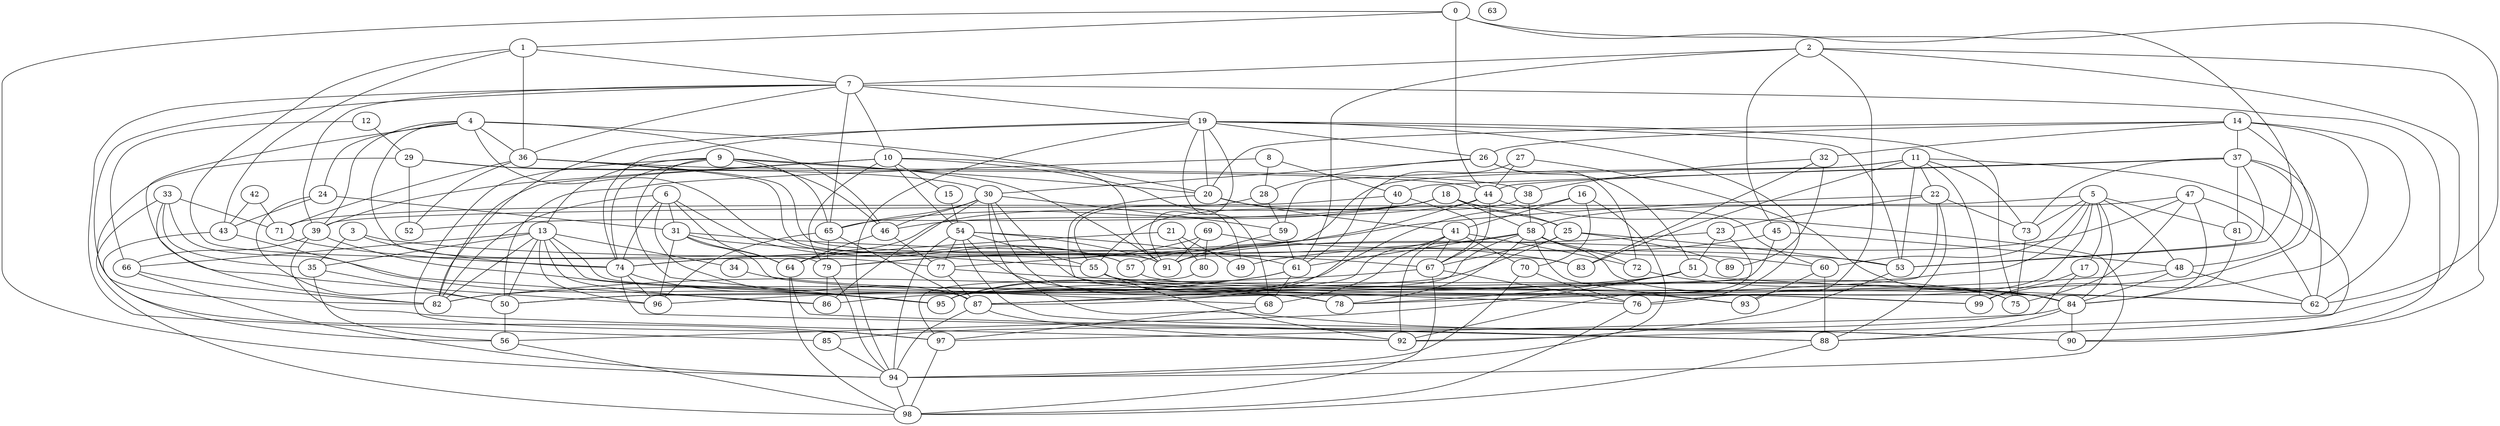 strict graph "gnp_random_graph(100,0.06)" {
0;
1;
2;
3;
4;
5;
6;
7;
8;
9;
10;
11;
12;
13;
14;
15;
16;
17;
18;
19;
20;
21;
22;
23;
24;
25;
26;
27;
28;
29;
30;
31;
32;
33;
34;
35;
36;
37;
38;
39;
40;
41;
42;
43;
44;
45;
46;
47;
48;
49;
50;
51;
52;
53;
54;
55;
56;
57;
58;
59;
60;
61;
62;
63;
64;
65;
66;
67;
68;
69;
70;
71;
72;
73;
74;
75;
76;
77;
78;
79;
80;
81;
82;
83;
84;
85;
86;
87;
88;
89;
90;
91;
92;
93;
94;
95;
96;
97;
98;
99;
0 -- 1  [is_available=True, prob="0.998575656134"];
0 -- 94  [is_available=True, prob="0.894788551983"];
0 -- 44  [is_available=True, prob="0.45523386692"];
0 -- 53  [is_available=True, prob="0.494867675098"];
0 -- 62  [is_available=True, prob="1.0"];
1 -- 43  [is_available=True, prob="0.0447792469654"];
1 -- 36  [is_available=True, prob="1.0"];
1 -- 77  [is_available=True, prob="0.912845647505"];
1 -- 7  [is_available=True, prob="1.0"];
2 -- 7  [is_available=True, prob="0.852175667824"];
2 -- 45  [is_available=True, prob="1.0"];
2 -- 93  [is_available=True, prob="1.0"];
2 -- 90  [is_available=True, prob="0.744153308638"];
2 -- 92  [is_available=True, prob="0.905693136408"];
2 -- 61  [is_available=True, prob="0.23763776853"];
3 -- 74  [is_available=True, prob="0.701923817268"];
3 -- 35  [is_available=True, prob="0.777770181907"];
3 -- 53  [is_available=True, prob="0.413808140032"];
4 -- 96  [is_available=True, prob="1.0"];
4 -- 36  [is_available=True, prob="1.0"];
4 -- 39  [is_available=True, prob="0.552418322877"];
4 -- 46  [is_available=True, prob="0.6819640351"];
4 -- 79  [is_available=True, prob="0.504702895622"];
4 -- 20  [is_available=True, prob="0.262649807992"];
4 -- 24  [is_available=True, prob="0.126572461992"];
4 -- 57  [is_available=True, prob="0.975783249084"];
5 -- 81  [is_available=True, prob="0.891489379028"];
5 -- 39  [is_available=True, prob="1.0"];
5 -- 73  [is_available=True, prob="1.0"];
5 -- 76  [is_available=True, prob="0.0968055583403"];
5 -- 48  [is_available=True, prob="0.821841755723"];
5 -- 17  [is_available=True, prob="1.0"];
5 -- 84  [is_available=True, prob="1.0"];
5 -- 60  [is_available=True, prob="1.0"];
5 -- 95  [is_available=True, prob="0.26255280386"];
6 -- 64  [is_available=True, prob="0.357756717761"];
6 -- 74  [is_available=True, prob="0.837213811814"];
6 -- 82  [is_available=True, prob="0.308415355843"];
6 -- 87  [is_available=True, prob="1.0"];
6 -- 57  [is_available=True, prob="0.435637718612"];
6 -- 31  [is_available=True, prob="0.0139099762335"];
7 -- 36  [is_available=True, prob="0.568237141424"];
7 -- 65  [is_available=True, prob="0.607618297545"];
7 -- 39  [is_available=True, prob="0.498679648402"];
7 -- 10  [is_available=True, prob="0.762473290486"];
7 -- 82  [is_available=True, prob="0.539637176338"];
7 -- 19  [is_available=True, prob="0.660496665339"];
7 -- 85  [is_available=True, prob="1.0"];
7 -- 90  [is_available=True, prob="0.845327299776"];
8 -- 40  [is_available=True, prob="0.585369276105"];
8 -- 50  [is_available=True, prob="0.297866759816"];
8 -- 28  [is_available=True, prob="0.39171668967"];
9 -- 65  [is_available=True, prob="0.00621200718331"];
9 -- 97  [is_available=True, prob="0.874571011989"];
9 -- 74  [is_available=True, prob="0.475356199177"];
9 -- 13  [is_available=True, prob="0.112593354078"];
9 -- 46  [is_available=True, prob="0.817618933076"];
9 -- 20  [is_available=True, prob="0.803832941615"];
9 -- 91  [is_available=True, prob="1.0"];
9 -- 95  [is_available=True, prob="0.288419324567"];
10 -- 91  [is_available=True, prob="0.0343721932494"];
10 -- 39  [is_available=True, prob="0.618654608886"];
10 -- 79  [is_available=True, prob="0.776231990354"];
10 -- 49  [is_available=True, prob="0.773207984167"];
10 -- 82  [is_available=True, prob="0.898880950644"];
10 -- 54  [is_available=True, prob="0.588531020465"];
10 -- 15  [is_available=True, prob="0.875351031008"];
11 -- 99  [is_available=True, prob="0.868774703652"];
11 -- 73  [is_available=True, prob="1.0"];
11 -- 77  [is_available=True, prob="0.308305929182"];
11 -- 83  [is_available=True, prob="0.0541187458786"];
11 -- 53  [is_available=True, prob="0.987322686019"];
11 -- 22  [is_available=True, prob="0.848423663427"];
11 -- 88  [is_available=True, prob="0.960340860916"];
11 -- 59  [is_available=True, prob="1.0"];
12 -- 66  [is_available=True, prob="0.311035796819"];
12 -- 29  [is_available=True, prob="0.199929267045"];
13 -- 96  [is_available=True, prob="0.83504255447"];
13 -- 34  [is_available=True, prob="0.0834493314137"];
13 -- 35  [is_available=True, prob="0.620329710356"];
13 -- 82  [is_available=True, prob="0.776980119293"];
13 -- 66  [is_available=True, prob="0.327049856662"];
13 -- 78  [is_available=True, prob="1.0"];
13 -- 50  [is_available=True, prob="0.274869310932"];
13 -- 99  [is_available=True, prob="1.0"];
13 -- 86  [is_available=True, prob="0.48056663487"];
14 -- 32  [is_available=True, prob="0.794076039263"];
14 -- 99  [is_available=True, prob="0.366307576342"];
14 -- 37  [is_available=True, prob="0.252908133594"];
14 -- 20  [is_available=True, prob="0.424334761219"];
14 -- 87  [is_available=True, prob="1.0"];
14 -- 26  [is_available=True, prob="0.18216919933"];
14 -- 62  [is_available=True, prob="0.34754760789"];
15 -- 54  [is_available=True, prob="0.152253417344"];
16 -- 41  [is_available=True, prob="1.0"];
16 -- 94  [is_available=True, prob="0.185154630049"];
16 -- 70  [is_available=True, prob="1.0"];
16 -- 95  [is_available=True, prob="0.354927748978"];
17 -- 97  [is_available=True, prob="1.0"];
17 -- 99  [is_available=True, prob="0.816927385674"];
18 -- 64  [is_available=True, prob="0.521096933755"];
18 -- 65  [is_available=True, prob="0.674311877134"];
18 -- 52  [is_available=True, prob="0.998310027937"];
18 -- 25  [is_available=True, prob="0.153082270512"];
18 -- 58  [is_available=True, prob="0.897974967799"];
18 -- 60  [is_available=True, prob="0.570098232689"];
19 -- 68  [is_available=True, prob="0.488944789004"];
19 -- 74  [is_available=True, prob="0.839140184845"];
19 -- 75  [is_available=True, prob="0.866882494928"];
19 -- 76  [is_available=True, prob="0.267263541031"];
19 -- 82  [is_available=True, prob="0.844826823367"];
19 -- 20  [is_available=True, prob="0.101902366931"];
19 -- 53  [is_available=True, prob="0.818955213449"];
19 -- 26  [is_available=True, prob="0.187696364035"];
19 -- 91  [is_available=True, prob="0.326932163736"];
19 -- 94  [is_available=True, prob="0.510151780344"];
20 -- 76  [is_available=True, prob="0.71252517481"];
20 -- 41  [is_available=True, prob="0.942823986262"];
20 -- 25  [is_available=True, prob="0.544415169149"];
21 -- 64  [is_available=True, prob="0.814201580686"];
21 -- 49  [is_available=True, prob="0.851852994237"];
21 -- 80  [is_available=True, prob="1.0"];
22 -- 73  [is_available=True, prob="0.30899946688"];
22 -- 74  [is_available=True, prob="0.591945294447"];
22 -- 78  [is_available=True, prob="1.0"];
22 -- 23  [is_available=True, prob="0.824780557617"];
22 -- 88  [is_available=True, prob="0.172228183118"];
23 -- 57  [is_available=True, prob="0.895725078495"];
23 -- 51  [is_available=True, prob="1.0"];
23 -- 92  [is_available=True, prob="0.585359790824"];
24 -- 50  [is_available=True, prob="0.695183655963"];
24 -- 43  [is_available=True, prob="0.367260838477"];
24 -- 31  [is_available=True, prob="0.211650603855"];
25 -- 67  [is_available=True, prob="0.352886649621"];
25 -- 50  [is_available=True, prob="0.614725126501"];
25 -- 53  [is_available=True, prob="0.0608974437926"];
25 -- 89  [is_available=True, prob="0.294855766118"];
26 -- 72  [is_available=True, prob="0.763954892307"];
26 -- 51  [is_available=True, prob="0.00902311891567"];
26 -- 28  [is_available=True, prob="0.440588730355"];
26 -- 30  [is_available=True, prob="0.304080962277"];
27 -- 84  [is_available=True, prob="1.0"];
27 -- 44  [is_available=True, prob="0.534486170027"];
27 -- 61  [is_available=True, prob="0.785331046363"];
28 -- 59  [is_available=True, prob="0.307759490789"];
28 -- 55  [is_available=True, prob="1.0"];
29 -- 44  [is_available=True, prob="0.239627106234"];
29 -- 97  [is_available=True, prob="0.813324779502"];
29 -- 30  [is_available=True, prob="1.0"];
29 -- 52  [is_available=True, prob="0.497376626146"];
30 -- 65  [is_available=True, prob="0.441365855277"];
30 -- 78  [is_available=True, prob="1.0"];
30 -- 93  [is_available=True, prob="1.0"];
30 -- 90  [is_available=True, prob="0.463639662046"];
30 -- 46  [is_available=True, prob="0.415984526742"];
30 -- 86  [is_available=True, prob="0.020188116222"];
30 -- 59  [is_available=True, prob="1.0"];
31 -- 64  [is_available=True, prob="1.0"];
31 -- 96  [is_available=True, prob="0.399466606553"];
31 -- 67  [is_available=True, prob="1.0"];
31 -- 68  [is_available=True, prob="0.16896421166"];
31 -- 55  [is_available=True, prob="0.891608011242"];
32 -- 89  [is_available=True, prob="0.297494002426"];
32 -- 83  [is_available=True, prob="1.0"];
32 -- 38  [is_available=True, prob="0.172246679533"];
33 -- 95  [is_available=True, prob="1.0"];
33 -- 82  [is_available=True, prob="0.572068159441"];
33 -- 35  [is_available=True, prob="0.775178612258"];
33 -- 98  [is_available=True, prob="0.731257325663"];
33 -- 71  [is_available=True, prob="0.557896967366"];
34 -- 84  [is_available=True, prob="0.0626269888385"];
35 -- 56  [is_available=True, prob="1.0"];
35 -- 50  [is_available=True, prob="0.078447980611"];
36 -- 38  [is_available=True, prob="0.767707126112"];
36 -- 71  [is_available=True, prob="0.630651394703"];
36 -- 83  [is_available=True, prob="1.0"];
36 -- 52  [is_available=True, prob="1.0"];
36 -- 91  [is_available=True, prob="0.927967488396"];
37 -- 40  [is_available=True, prob="0.361943724038"];
37 -- 73  [is_available=True, prob="0.254430975946"];
37 -- 44  [is_available=True, prob="0.420792625061"];
37 -- 48  [is_available=True, prob="1.0"];
37 -- 81  [is_available=True, prob="0.764890771207"];
37 -- 53  [is_available=True, prob="1.0"];
37 -- 62  [is_available=True, prob="0.423313855337"];
38 -- 58  [is_available=True, prob="0.671666072548"];
38 -- 55  [is_available=True, prob="0.936437197294"];
39 -- 66  [is_available=True, prob="1.0"];
39 -- 92  [is_available=True, prob="1.0"];
39 -- 95  [is_available=True, prob="1.0"];
40 -- 87  [is_available=True, prob="0.444354942795"];
40 -- 67  [is_available=True, prob="1.0"];
40 -- 71  [is_available=True, prob="0.216617470232"];
41 -- 67  [is_available=True, prob="0.594345720997"];
41 -- 68  [is_available=True, prob="0.330870800847"];
41 -- 70  [is_available=True, prob="0.146439978387"];
41 -- 72  [is_available=True, prob="0.924026051044"];
41 -- 87  [is_available=True, prob="0.762686745764"];
41 -- 92  [is_available=True, prob="0.190266968462"];
42 -- 43  [is_available=True, prob="0.676278796915"];
42 -- 71  [is_available=True, prob="0.960478687054"];
43 -- 86  [is_available=True, prob="0.118385930246"];
43 -- 56  [is_available=True, prob="0.935256269666"];
44 -- 67  [is_available=True, prob="1.0"];
44 -- 46  [is_available=True, prob="0.20782924109"];
44 -- 79  [is_available=True, prob="1.0"];
44 -- 94  [is_available=True, prob="0.174734766058"];
45 -- 48  [is_available=True, prob="0.885606079271"];
45 -- 49  [is_available=True, prob="0.215702013417"];
45 -- 50  [is_available=True, prob="1.0"];
46 -- 64  [is_available=True, prob="0.562127699607"];
46 -- 77  [is_available=True, prob="0.63399556602"];
47 -- 91  [is_available=True, prob="0.156034608688"];
47 -- 58  [is_available=True, prob="1.0"];
47 -- 75  [is_available=True, prob="0.568100183177"];
47 -- 84  [is_available=True, prob="0.361558576579"];
47 -- 62  [is_available=True, prob="0.135411231408"];
48 -- 84  [is_available=True, prob="1.0"];
48 -- 86  [is_available=True, prob="0.478320588896"];
48 -- 62  [is_available=True, prob="0.0156066579467"];
50 -- 56  [is_available=True, prob="0.924796944274"];
51 -- 78  [is_available=True, prob="0.590594296492"];
51 -- 82  [is_available=True, prob="0.371195557209"];
51 -- 56  [is_available=True, prob="1.0"];
51 -- 62  [is_available=True, prob="1.0"];
53 -- 92  [is_available=True, prob="0.171855130466"];
54 -- 77  [is_available=True, prob="1.0"];
54 -- 78  [is_available=True, prob="0.28198980456"];
54 -- 55  [is_available=True, prob="1.0"];
54 -- 90  [is_available=True, prob="0.693381606992"];
54 -- 91  [is_available=True, prob="1.0"];
54 -- 61  [is_available=True, prob="1.0"];
54 -- 94  [is_available=True, prob="0.35671240756"];
55 -- 92  [is_available=True, prob="0.874588438532"];
55 -- 75  [is_available=True, prob="0.787892909127"];
55 -- 62  [is_available=True, prob="1.0"];
56 -- 98  [is_available=True, prob="0.0145263540829"];
57 -- 84  [is_available=True, prob="0.945960124953"];
58 -- 93  [is_available=True, prob="0.686781762589"];
58 -- 72  [is_available=True, prob="0.0393323845267"];
58 -- 74  [is_available=True, prob="0.265509243324"];
58 -- 75  [is_available=True, prob="0.500275273663"];
58 -- 78  [is_available=True, prob="0.894215823076"];
58 -- 60  [is_available=True, prob="0.151007238998"];
58 -- 61  [is_available=True, prob="0.580950917315"];
58 -- 95  [is_available=True, prob="0.606859939179"];
59 -- 91  [is_available=True, prob="0.604637904432"];
59 -- 61  [is_available=True, prob="0.523110721395"];
60 -- 88  [is_available=True, prob="0.428275307618"];
60 -- 93  [is_available=True, prob="0.34077345395"];
61 -- 96  [is_available=True, prob="0.575792999425"];
61 -- 68  [is_available=True, prob="0.874934267411"];
61 -- 95  [is_available=True, prob="1.0"];
64 -- 98  [is_available=True, prob="1.0"];
64 -- 88  [is_available=True, prob="0.534430395104"];
65 -- 96  [is_available=True, prob="1.0"];
65 -- 79  [is_available=True, prob="0.326519404656"];
65 -- 87  [is_available=True, prob="1.0"];
66 -- 82  [is_available=True, prob="0.0998983717123"];
66 -- 94  [is_available=True, prob="0.46977817122"];
67 -- 98  [is_available=True, prob="0.829330490795"];
67 -- 76  [is_available=True, prob="0.177027287347"];
67 -- 82  [is_available=True, prob="1.0"];
68 -- 97  [is_available=True, prob="0.505882106319"];
69 -- 80  [is_available=True, prob="0.246617201576"];
69 -- 91  [is_available=True, prob="0.0963147429607"];
69 -- 83  [is_available=True, prob="0.374998941844"];
69 -- 79  [is_available=True, prob="0.226937873479"];
70 -- 76  [is_available=True, prob="0.810610219993"];
70 -- 94  [is_available=True, prob="1.0"];
71 -- 74  [is_available=True, prob="0.263238811493"];
72 -- 84  [is_available=True, prob="0.946263870719"];
73 -- 75  [is_available=True, prob="1.0"];
74 -- 96  [is_available=True, prob="0.685064162123"];
74 -- 88  [is_available=True, prob="0.139013046016"];
74 -- 95  [is_available=True, prob="1.0"];
76 -- 98  [is_available=True, prob="0.270432035131"];
77 -- 99  [is_available=True, prob="0.58213554988"];
77 -- 87  [is_available=True, prob="0.47544850771"];
79 -- 86  [is_available=True, prob="0.0265139195643"];
79 -- 94  [is_available=True, prob="0.535438967614"];
80 -- 97  [is_available=True, prob="0.454797434031"];
81 -- 84  [is_available=True, prob="0.37964383133"];
84 -- 85  [is_available=True, prob="0.129968207773"];
84 -- 88  [is_available=True, prob="1.0"];
84 -- 90  [is_available=True, prob="0.725329742324"];
85 -- 94  [is_available=True, prob="0.781983520173"];
87 -- 92  [is_available=True, prob="0.608602439662"];
87 -- 94  [is_available=True, prob="0.623921307469"];
88 -- 98  [is_available=True, prob="0.569496298214"];
94 -- 98  [is_available=True, prob="0.396344892954"];
97 -- 98  [is_available=True, prob="1.0"];
}
